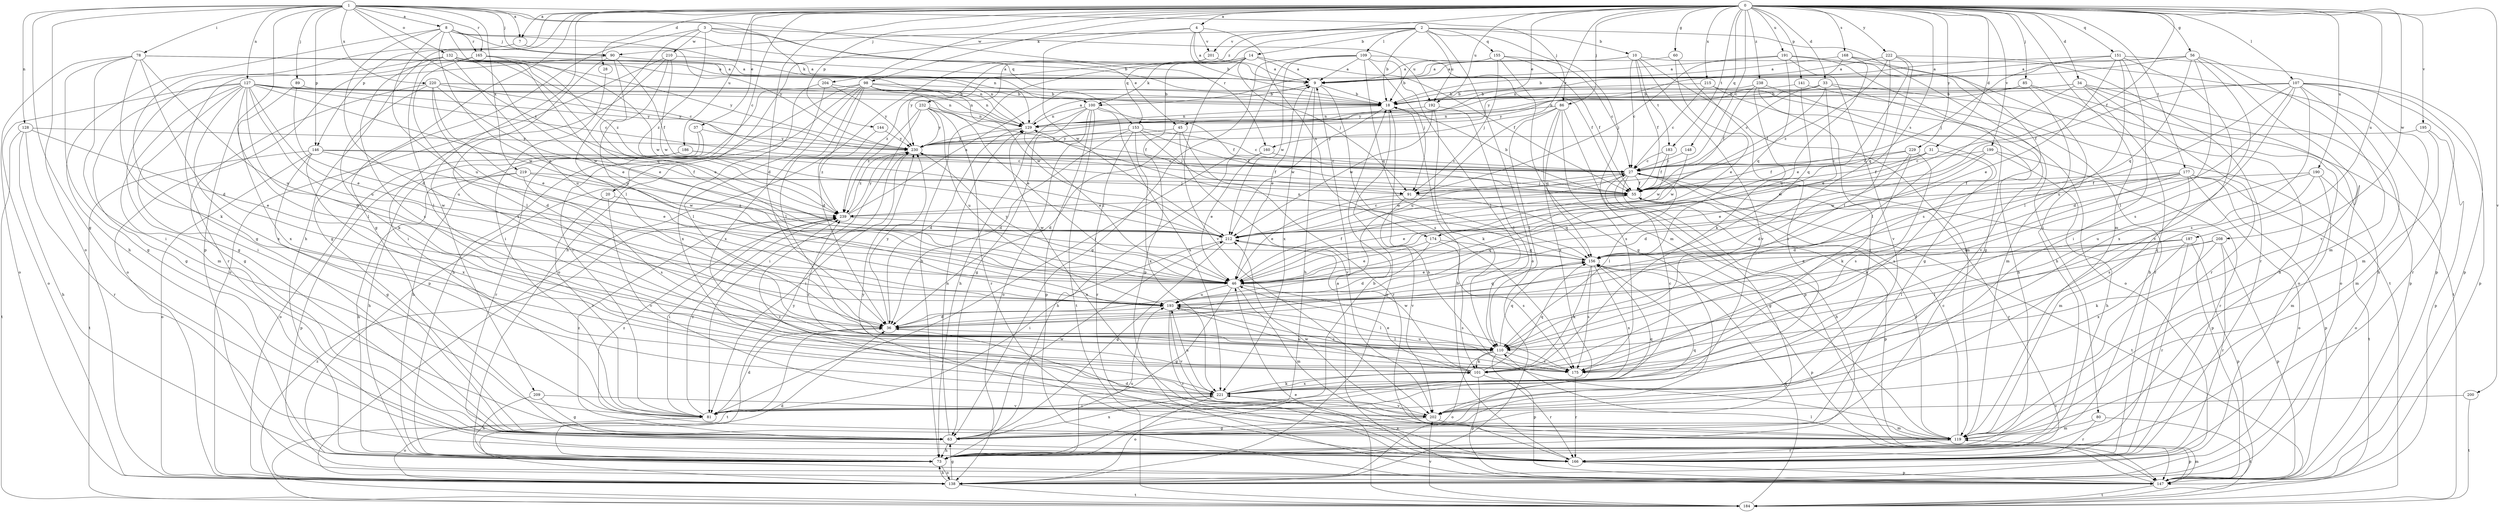 strict digraph  {
0;
1;
2;
3;
4;
7;
8;
9;
10;
14;
18;
20;
27;
28;
31;
33;
34;
36;
37;
45;
46;
55;
56;
60;
63;
73;
78;
80;
81;
85;
86;
89;
90;
91;
98;
100;
101;
107;
109;
110;
119;
127;
128;
129;
132;
138;
141;
144;
146;
147;
148;
151;
153;
155;
156;
160;
165;
166;
168;
174;
175;
177;
183;
184;
186;
187;
190;
191;
192;
193;
195;
199;
200;
201;
202;
204;
208;
209;
210;
212;
215;
219;
220;
221;
222;
229;
230;
232;
238;
239;
0 -> 4  [label=a];
0 -> 7  [label=a];
0 -> 20  [label=c];
0 -> 27  [label=c];
0 -> 28  [label=d];
0 -> 31  [label=d];
0 -> 33  [label=d];
0 -> 34  [label=d];
0 -> 36  [label=d];
0 -> 37  [label=e];
0 -> 45  [label=e];
0 -> 55  [label=f];
0 -> 56  [label=g];
0 -> 60  [label=g];
0 -> 63  [label=g];
0 -> 73  [label=h];
0 -> 85  [label=j];
0 -> 86  [label=j];
0 -> 98  [label=k];
0 -> 107  [label=l];
0 -> 119  [label=m];
0 -> 141  [label=p];
0 -> 144  [label=p];
0 -> 146  [label=p];
0 -> 148  [label=q];
0 -> 151  [label=q];
0 -> 160  [label=r];
0 -> 168  [label=s];
0 -> 174  [label=s];
0 -> 177  [label=t];
0 -> 183  [label=t];
0 -> 186  [label=u];
0 -> 187  [label=u];
0 -> 190  [label=u];
0 -> 191  [label=u];
0 -> 192  [label=u];
0 -> 195  [label=v];
0 -> 199  [label=v];
0 -> 200  [label=v];
0 -> 204  [label=w];
0 -> 208  [label=w];
0 -> 209  [label=w];
0 -> 215  [label=x];
0 -> 222  [label=y];
0 -> 229  [label=y];
0 -> 232  [label=z];
0 -> 238  [label=z];
1 -> 7  [label=a];
1 -> 8  [label=a];
1 -> 63  [label=g];
1 -> 78  [label=i];
1 -> 86  [label=j];
1 -> 89  [label=j];
1 -> 90  [label=j];
1 -> 127  [label=n];
1 -> 128  [label=n];
1 -> 132  [label=o];
1 -> 138  [label=o];
1 -> 146  [label=p];
1 -> 147  [label=p];
1 -> 153  [label=q];
1 -> 160  [label=r];
1 -> 165  [label=r];
1 -> 219  [label=x];
1 -> 220  [label=x];
1 -> 239  [label=z];
2 -> 10  [label=b];
2 -> 14  [label=b];
2 -> 18  [label=b];
2 -> 80  [label=i];
2 -> 90  [label=j];
2 -> 109  [label=l];
2 -> 119  [label=m];
2 -> 138  [label=o];
2 -> 153  [label=q];
2 -> 155  [label=q];
2 -> 192  [label=u];
2 -> 201  [label=v];
3 -> 45  [label=e];
3 -> 63  [label=g];
3 -> 100  [label=k];
3 -> 110  [label=l];
3 -> 192  [label=u];
3 -> 210  [label=w];
3 -> 239  [label=z];
4 -> 9  [label=a];
4 -> 18  [label=b];
4 -> 73  [label=h];
4 -> 174  [label=s];
4 -> 201  [label=v];
4 -> 212  [label=w];
7 -> 63  [label=g];
7 -> 230  [label=y];
8 -> 18  [label=b];
8 -> 36  [label=d];
8 -> 46  [label=e];
8 -> 73  [label=h];
8 -> 90  [label=j];
8 -> 129  [label=n];
8 -> 165  [label=r];
8 -> 193  [label=u];
8 -> 239  [label=z];
9 -> 18  [label=b];
9 -> 46  [label=e];
9 -> 73  [label=h];
9 -> 175  [label=s];
9 -> 221  [label=x];
10 -> 9  [label=a];
10 -> 27  [label=c];
10 -> 55  [label=f];
10 -> 100  [label=k];
10 -> 119  [label=m];
10 -> 183  [label=t];
10 -> 184  [label=t];
10 -> 202  [label=v];
14 -> 9  [label=a];
14 -> 55  [label=f];
14 -> 73  [label=h];
14 -> 91  [label=j];
14 -> 100  [label=k];
14 -> 147  [label=p];
14 -> 202  [label=v];
14 -> 230  [label=y];
18 -> 129  [label=n];
18 -> 138  [label=o];
18 -> 212  [label=w];
20 -> 81  [label=i];
20 -> 202  [label=v];
20 -> 239  [label=z];
27 -> 55  [label=f];
27 -> 63  [label=g];
27 -> 73  [label=h];
27 -> 91  [label=j];
27 -> 110  [label=l];
27 -> 147  [label=p];
27 -> 166  [label=r];
27 -> 212  [label=w];
28 -> 81  [label=i];
31 -> 27  [label=c];
31 -> 55  [label=f];
31 -> 175  [label=s];
31 -> 212  [label=w];
33 -> 18  [label=b];
33 -> 27  [label=c];
33 -> 46  [label=e];
33 -> 55  [label=f];
33 -> 73  [label=h];
33 -> 202  [label=v];
33 -> 230  [label=y];
34 -> 18  [label=b];
34 -> 73  [label=h];
34 -> 110  [label=l];
34 -> 129  [label=n];
34 -> 138  [label=o];
34 -> 147  [label=p];
34 -> 166  [label=r];
36 -> 110  [label=l];
36 -> 184  [label=t];
36 -> 230  [label=y];
37 -> 73  [label=h];
37 -> 166  [label=r];
37 -> 230  [label=y];
45 -> 36  [label=d];
45 -> 166  [label=r];
45 -> 202  [label=v];
45 -> 230  [label=y];
46 -> 55  [label=f];
46 -> 63  [label=g];
46 -> 119  [label=m];
46 -> 175  [label=s];
46 -> 193  [label=u];
46 -> 230  [label=y];
55 -> 18  [label=b];
55 -> 46  [label=e];
55 -> 147  [label=p];
55 -> 184  [label=t];
55 -> 239  [label=z];
56 -> 9  [label=a];
56 -> 18  [label=b];
56 -> 110  [label=l];
56 -> 119  [label=m];
56 -> 156  [label=q];
56 -> 175  [label=s];
56 -> 202  [label=v];
56 -> 230  [label=y];
60 -> 9  [label=a];
60 -> 46  [label=e];
60 -> 81  [label=i];
63 -> 73  [label=h];
63 -> 129  [label=n];
63 -> 156  [label=q];
63 -> 212  [label=w];
63 -> 221  [label=x];
63 -> 239  [label=z];
73 -> 18  [label=b];
73 -> 138  [label=o];
73 -> 193  [label=u];
73 -> 230  [label=y];
78 -> 9  [label=a];
78 -> 36  [label=d];
78 -> 63  [label=g];
78 -> 81  [label=i];
78 -> 101  [label=k];
78 -> 129  [label=n];
78 -> 138  [label=o];
78 -> 193  [label=u];
80 -> 119  [label=m];
80 -> 166  [label=r];
80 -> 184  [label=t];
81 -> 36  [label=d];
81 -> 138  [label=o];
81 -> 156  [label=q];
81 -> 239  [label=z];
85 -> 18  [label=b];
85 -> 119  [label=m];
85 -> 138  [label=o];
85 -> 184  [label=t];
85 -> 230  [label=y];
86 -> 110  [label=l];
86 -> 129  [label=n];
86 -> 147  [label=p];
86 -> 156  [label=q];
86 -> 175  [label=s];
86 -> 193  [label=u];
86 -> 221  [label=x];
89 -> 18  [label=b];
89 -> 193  [label=u];
89 -> 221  [label=x];
90 -> 9  [label=a];
90 -> 46  [label=e];
90 -> 55  [label=f];
90 -> 138  [label=o];
90 -> 175  [label=s];
91 -> 46  [label=e];
91 -> 156  [label=q];
91 -> 202  [label=v];
98 -> 18  [label=b];
98 -> 36  [label=d];
98 -> 46  [label=e];
98 -> 73  [label=h];
98 -> 81  [label=i];
98 -> 110  [label=l];
98 -> 129  [label=n];
98 -> 147  [label=p];
98 -> 212  [label=w];
98 -> 221  [label=x];
100 -> 55  [label=f];
100 -> 63  [label=g];
100 -> 73  [label=h];
100 -> 129  [label=n];
100 -> 138  [label=o];
100 -> 147  [label=p];
100 -> 184  [label=t];
100 -> 221  [label=x];
101 -> 46  [label=e];
101 -> 147  [label=p];
101 -> 156  [label=q];
101 -> 166  [label=r];
101 -> 193  [label=u];
101 -> 212  [label=w];
101 -> 221  [label=x];
107 -> 18  [label=b];
107 -> 36  [label=d];
107 -> 55  [label=f];
107 -> 73  [label=h];
107 -> 119  [label=m];
107 -> 147  [label=p];
107 -> 166  [label=r];
107 -> 175  [label=s];
107 -> 193  [label=u];
107 -> 221  [label=x];
109 -> 9  [label=a];
109 -> 55  [label=f];
109 -> 63  [label=g];
109 -> 81  [label=i];
109 -> 91  [label=j];
109 -> 110  [label=l];
109 -> 156  [label=q];
109 -> 212  [label=w];
110 -> 101  [label=k];
110 -> 138  [label=o];
110 -> 147  [label=p];
110 -> 156  [label=q];
110 -> 175  [label=s];
119 -> 18  [label=b];
119 -> 27  [label=c];
119 -> 36  [label=d];
119 -> 55  [label=f];
119 -> 147  [label=p];
119 -> 166  [label=r];
119 -> 212  [label=w];
119 -> 230  [label=y];
119 -> 239  [label=z];
127 -> 18  [label=b];
127 -> 27  [label=c];
127 -> 36  [label=d];
127 -> 46  [label=e];
127 -> 63  [label=g];
127 -> 81  [label=i];
127 -> 110  [label=l];
127 -> 119  [label=m];
127 -> 129  [label=n];
127 -> 138  [label=o];
127 -> 193  [label=u];
127 -> 212  [label=w];
127 -> 221  [label=x];
127 -> 230  [label=y];
128 -> 46  [label=e];
128 -> 73  [label=h];
128 -> 166  [label=r];
128 -> 184  [label=t];
128 -> 230  [label=y];
129 -> 9  [label=a];
129 -> 36  [label=d];
129 -> 46  [label=e];
129 -> 230  [label=y];
132 -> 9  [label=a];
132 -> 27  [label=c];
132 -> 46  [label=e];
132 -> 63  [label=g];
132 -> 110  [label=l];
132 -> 129  [label=n];
132 -> 156  [label=q];
132 -> 175  [label=s];
132 -> 193  [label=u];
132 -> 230  [label=y];
138 -> 36  [label=d];
138 -> 63  [label=g];
138 -> 73  [label=h];
138 -> 184  [label=t];
141 -> 18  [label=b];
141 -> 156  [label=q];
141 -> 166  [label=r];
144 -> 230  [label=y];
144 -> 239  [label=z];
146 -> 27  [label=c];
146 -> 46  [label=e];
146 -> 55  [label=f];
146 -> 63  [label=g];
146 -> 138  [label=o];
146 -> 184  [label=t];
146 -> 221  [label=x];
147 -> 9  [label=a];
147 -> 110  [label=l];
147 -> 119  [label=m];
147 -> 184  [label=t];
148 -> 27  [label=c];
148 -> 212  [label=w];
151 -> 9  [label=a];
151 -> 46  [label=e];
151 -> 81  [label=i];
151 -> 91  [label=j];
151 -> 110  [label=l];
151 -> 147  [label=p];
151 -> 202  [label=v];
153 -> 27  [label=c];
153 -> 36  [label=d];
153 -> 55  [label=f];
153 -> 91  [label=j];
153 -> 166  [label=r];
153 -> 221  [label=x];
153 -> 230  [label=y];
155 -> 9  [label=a];
155 -> 18  [label=b];
155 -> 27  [label=c];
155 -> 55  [label=f];
155 -> 63  [label=g];
155 -> 91  [label=j];
156 -> 46  [label=e];
156 -> 101  [label=k];
156 -> 129  [label=n];
156 -> 147  [label=p];
156 -> 175  [label=s];
156 -> 221  [label=x];
160 -> 27  [label=c];
160 -> 46  [label=e];
160 -> 73  [label=h];
165 -> 9  [label=a];
165 -> 46  [label=e];
165 -> 110  [label=l];
165 -> 166  [label=r];
165 -> 212  [label=w];
166 -> 18  [label=b];
166 -> 129  [label=n];
166 -> 147  [label=p];
166 -> 221  [label=x];
168 -> 9  [label=a];
168 -> 129  [label=n];
168 -> 166  [label=r];
168 -> 175  [label=s];
168 -> 193  [label=u];
174 -> 36  [label=d];
174 -> 46  [label=e];
174 -> 156  [label=q];
174 -> 175  [label=s];
175 -> 166  [label=r];
175 -> 193  [label=u];
175 -> 239  [label=z];
177 -> 36  [label=d];
177 -> 55  [label=f];
177 -> 101  [label=k];
177 -> 119  [label=m];
177 -> 138  [label=o];
177 -> 147  [label=p];
177 -> 184  [label=t];
177 -> 212  [label=w];
183 -> 27  [label=c];
183 -> 55  [label=f];
183 -> 212  [label=w];
184 -> 46  [label=e];
184 -> 156  [label=q];
184 -> 202  [label=v];
184 -> 239  [label=z];
186 -> 27  [label=c];
186 -> 55  [label=f];
186 -> 73  [label=h];
186 -> 138  [label=o];
187 -> 46  [label=e];
187 -> 110  [label=l];
187 -> 147  [label=p];
187 -> 156  [label=q];
187 -> 166  [label=r];
187 -> 221  [label=x];
190 -> 55  [label=f];
190 -> 119  [label=m];
190 -> 138  [label=o];
190 -> 175  [label=s];
190 -> 193  [label=u];
191 -> 9  [label=a];
191 -> 63  [label=g];
191 -> 73  [label=h];
191 -> 91  [label=j];
191 -> 156  [label=q];
191 -> 202  [label=v];
192 -> 101  [label=k];
192 -> 110  [label=l];
192 -> 129  [label=n];
192 -> 212  [label=w];
193 -> 36  [label=d];
193 -> 110  [label=l];
193 -> 156  [label=q];
193 -> 166  [label=r];
193 -> 175  [label=s];
193 -> 202  [label=v];
195 -> 119  [label=m];
195 -> 147  [label=p];
195 -> 230  [label=y];
199 -> 27  [label=c];
199 -> 36  [label=d];
199 -> 46  [label=e];
199 -> 73  [label=h];
199 -> 166  [label=r];
200 -> 184  [label=t];
200 -> 202  [label=v];
201 -> 9  [label=a];
201 -> 138  [label=o];
201 -> 239  [label=z];
202 -> 63  [label=g];
202 -> 119  [label=m];
202 -> 239  [label=z];
204 -> 18  [label=b];
204 -> 110  [label=l];
204 -> 221  [label=x];
204 -> 230  [label=y];
208 -> 101  [label=k];
208 -> 110  [label=l];
208 -> 147  [label=p];
208 -> 156  [label=q];
208 -> 166  [label=r];
209 -> 63  [label=g];
209 -> 73  [label=h];
209 -> 202  [label=v];
210 -> 9  [label=a];
210 -> 81  [label=i];
210 -> 138  [label=o];
210 -> 193  [label=u];
210 -> 212  [label=w];
212 -> 27  [label=c];
212 -> 63  [label=g];
212 -> 81  [label=i];
212 -> 156  [label=q];
215 -> 18  [label=b];
215 -> 27  [label=c];
215 -> 81  [label=i];
215 -> 138  [label=o];
219 -> 73  [label=h];
219 -> 91  [label=j];
219 -> 147  [label=p];
219 -> 175  [label=s];
219 -> 212  [label=w];
220 -> 18  [label=b];
220 -> 36  [label=d];
220 -> 46  [label=e];
220 -> 63  [label=g];
220 -> 101  [label=k];
220 -> 129  [label=n];
220 -> 212  [label=w];
220 -> 230  [label=y];
221 -> 27  [label=c];
221 -> 81  [label=i];
221 -> 101  [label=k];
221 -> 138  [label=o];
221 -> 193  [label=u];
221 -> 202  [label=v];
222 -> 9  [label=a];
222 -> 46  [label=e];
222 -> 110  [label=l];
222 -> 147  [label=p];
222 -> 156  [label=q];
222 -> 239  [label=z];
229 -> 27  [label=c];
229 -> 36  [label=d];
229 -> 55  [label=f];
229 -> 101  [label=k];
229 -> 175  [label=s];
230 -> 27  [label=c];
230 -> 81  [label=i];
230 -> 239  [label=z];
232 -> 55  [label=f];
232 -> 81  [label=i];
232 -> 129  [label=n];
232 -> 166  [label=r];
232 -> 193  [label=u];
232 -> 230  [label=y];
232 -> 239  [label=z];
238 -> 18  [label=b];
238 -> 55  [label=f];
238 -> 63  [label=g];
238 -> 73  [label=h];
238 -> 101  [label=k];
239 -> 9  [label=a];
239 -> 81  [label=i];
239 -> 212  [label=w];
239 -> 230  [label=y];
}
